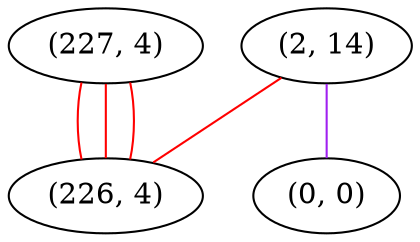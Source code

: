 graph "" {
"(2, 14)";
"(227, 4)";
"(226, 4)";
"(0, 0)";
"(2, 14)" -- "(0, 0)"  [color=purple, key=0, weight=4];
"(2, 14)" -- "(226, 4)"  [color=red, key=0, weight=1];
"(227, 4)" -- "(226, 4)"  [color=red, key=0, weight=1];
"(227, 4)" -- "(226, 4)"  [color=red, key=1, weight=1];
"(227, 4)" -- "(226, 4)"  [color=red, key=2, weight=1];
}
